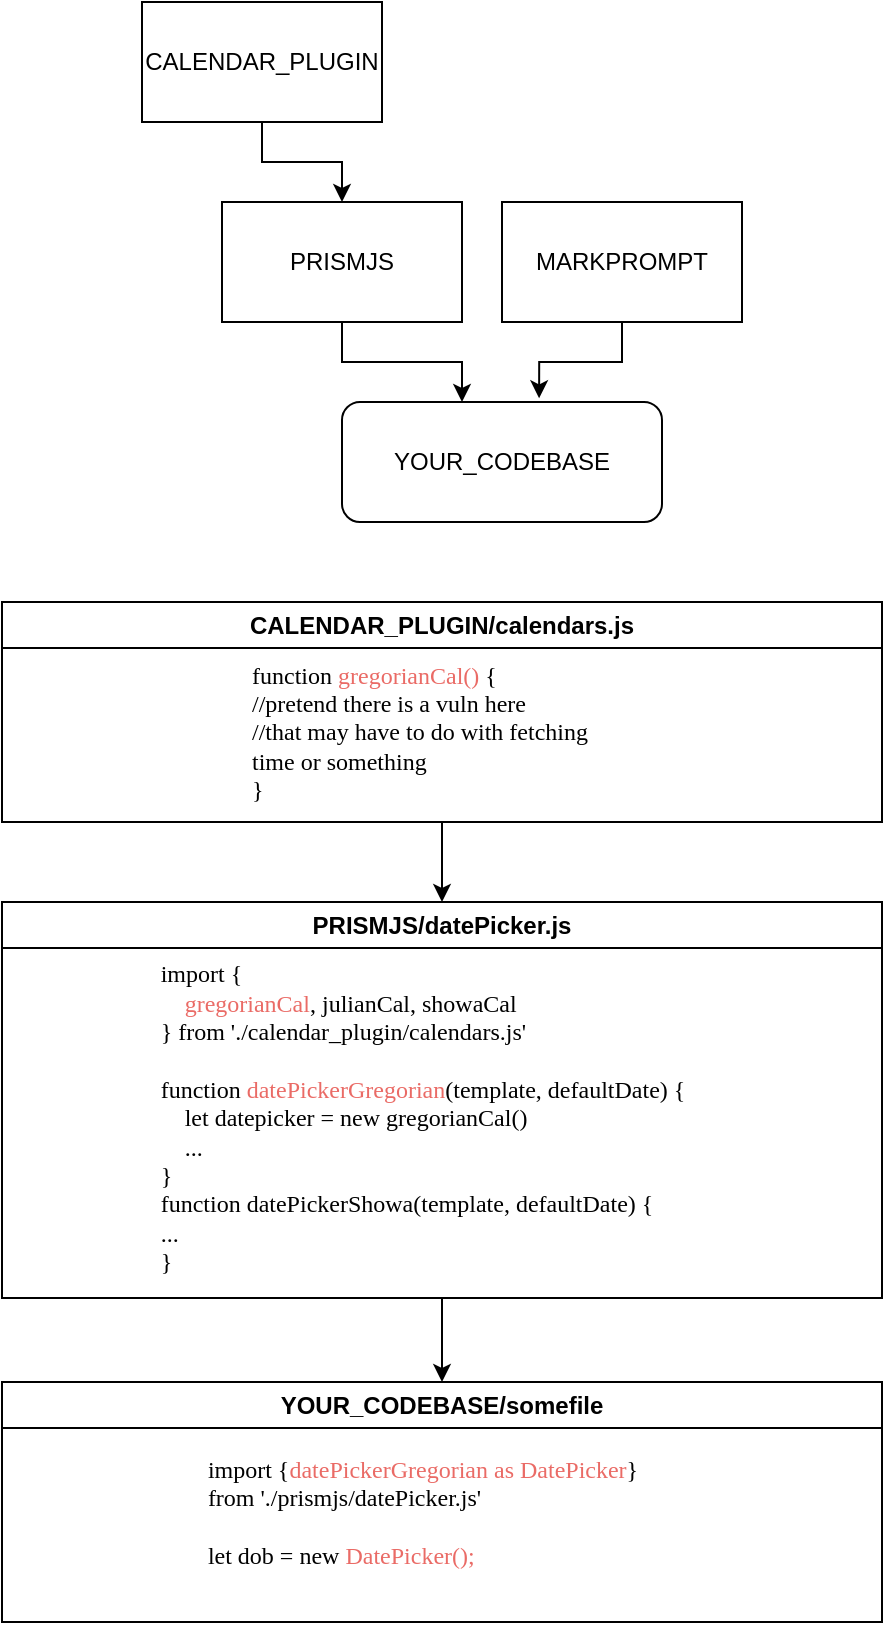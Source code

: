 <mxfile version="26.0.7">
  <diagram name="Page-1" id="7e7Qy0Uy4QWxebVYE_Hr">
    <mxGraphModel dx="749" dy="1895" grid="1" gridSize="10" guides="1" tooltips="1" connect="1" arrows="1" fold="1" page="1" pageScale="1" pageWidth="850" pageHeight="1100" math="0" shadow="0">
      <root>
        <mxCell id="0" />
        <mxCell id="1" parent="0" />
        <mxCell id="ydZdoBsocQV1AhKR7nhj-1" value="YOUR_CODEBASE" style="rounded=1;whiteSpace=wrap;html=1;" parent="1" vertex="1">
          <mxGeometry x="210" y="230" width="160" height="60" as="geometry" />
        </mxCell>
        <mxCell id="ydZdoBsocQV1AhKR7nhj-3" value="PRISMJS" style="rounded=0;whiteSpace=wrap;html=1;" parent="1" vertex="1">
          <mxGeometry x="150" y="130" width="120" height="60" as="geometry" />
        </mxCell>
        <mxCell id="ydZdoBsocQV1AhKR7nhj-7" style="edgeStyle=orthogonalEdgeStyle;rounded=0;orthogonalLoop=1;jettySize=auto;html=1;entryX=0.5;entryY=0;entryDx=0;entryDy=0;" parent="1" source="ydZdoBsocQV1AhKR7nhj-4" target="ydZdoBsocQV1AhKR7nhj-3" edge="1">
          <mxGeometry relative="1" as="geometry" />
        </mxCell>
        <mxCell id="ydZdoBsocQV1AhKR7nhj-4" value="CALENDAR_PLUGIN" style="rounded=0;whiteSpace=wrap;html=1;" parent="1" vertex="1">
          <mxGeometry x="110" y="30" width="120" height="60" as="geometry" />
        </mxCell>
        <mxCell id="ydZdoBsocQV1AhKR7nhj-5" value="MARKPROMPT" style="rounded=0;whiteSpace=wrap;html=1;" parent="1" vertex="1">
          <mxGeometry x="290" y="130" width="120" height="60" as="geometry" />
        </mxCell>
        <mxCell id="ydZdoBsocQV1AhKR7nhj-8" style="edgeStyle=orthogonalEdgeStyle;rounded=0;orthogonalLoop=1;jettySize=auto;html=1;entryX=0.375;entryY=0;entryDx=0;entryDy=0;entryPerimeter=0;" parent="1" source="ydZdoBsocQV1AhKR7nhj-3" target="ydZdoBsocQV1AhKR7nhj-1" edge="1">
          <mxGeometry relative="1" as="geometry" />
        </mxCell>
        <mxCell id="ydZdoBsocQV1AhKR7nhj-9" style="edgeStyle=orthogonalEdgeStyle;rounded=0;orthogonalLoop=1;jettySize=auto;html=1;entryX=0.616;entryY=-0.031;entryDx=0;entryDy=0;entryPerimeter=0;" parent="1" source="ydZdoBsocQV1AhKR7nhj-5" target="ydZdoBsocQV1AhKR7nhj-1" edge="1">
          <mxGeometry relative="1" as="geometry" />
        </mxCell>
        <mxCell id="CKEb2evlmsNoqantxanO-1" value="YOUR_CODEBASE/somefile" style="swimlane;whiteSpace=wrap;html=1;swimlaneFillColor=default;" parent="1" vertex="1">
          <mxGeometry x="40" y="720" width="440" height="120" as="geometry" />
        </mxCell>
        <mxCell id="CKEb2evlmsNoqantxanO-2" value="&lt;div style=&quot;text-align: left;&quot;&gt;&lt;span style=&quot;font-family: &amp;quot;Lucida Console&amp;quot;; background-color: transparent; color: light-dark(rgb(0, 0, 0), rgb(255, 255, 255));&quot;&gt;import {&lt;/span&gt;&lt;span style=&quot;font-family: &amp;quot;Lucida Console&amp;quot;; background-color: transparent;&quot;&gt;&lt;font style=&quot;color: light-dark(rgb(234, 107, 102), rgb(255, 255, 255));&quot;&gt;datePickerGregorian as DatePicker&lt;/font&gt;&lt;/span&gt;&lt;span style=&quot;font-family: &amp;quot;Lucida Console&amp;quot;; background-color: transparent; color: light-dark(rgb(0, 0, 0), rgb(255, 255, 255));&quot;&gt;}&lt;/span&gt;&lt;/div&gt;&lt;div style=&quot;text-align: left;&quot;&gt;&lt;span style=&quot;font-family: &amp;quot;Lucida Console&amp;quot;; background-color: transparent; color: light-dark(rgb(0, 0, 0), rgb(255, 255, 255));&quot;&gt;from &#39;./prismjs/datePicker.js&#39;&lt;/span&gt;&lt;/div&gt;&lt;div style=&quot;text-align: left;&quot;&gt;&lt;font face=&quot;Lucida Console&quot;&gt;&lt;br&gt;&lt;/font&gt;&lt;/div&gt;&lt;div style=&quot;text-align: left;&quot;&gt;&lt;font face=&quot;Lucida Console&quot;&gt;let dob = new &lt;font style=&quot;color: rgb(234, 107, 102);&quot;&gt;DatePicker();&lt;/font&gt;&lt;/font&gt;&lt;/div&gt;" style="text;html=1;align=center;verticalAlign=middle;resizable=0;points=[];autosize=1;strokeColor=none;fillColor=none;" parent="CKEb2evlmsNoqantxanO-1" vertex="1">
          <mxGeometry x="45" y="30" width="330" height="70" as="geometry" />
        </mxCell>
        <mxCell id="CKEb2evlmsNoqantxanO-4" value="PRISMJS/datePicker.js" style="swimlane;whiteSpace=wrap;html=1;fillColor=#FFFFFF;swimlaneFillColor=default;" parent="1" vertex="1">
          <mxGeometry x="40" y="480" width="440" height="198" as="geometry">
            <mxRectangle x="40" y="480" width="160" height="30" as="alternateBounds" />
          </mxGeometry>
        </mxCell>
        <mxCell id="CKEb2evlmsNoqantxanO-5" value="&lt;div style=&quot;text-align: left;&quot;&gt;&lt;span style=&quot;font-family: &amp;quot;Lucida Console&amp;quot;; background-color: transparent; color: light-dark(rgb(0, 0, 0), rgb(255, 255, 255));&quot;&gt;import {&lt;/span&gt;&lt;/div&gt;&lt;div style=&quot;text-align: left;&quot;&gt;&lt;span style=&quot;font-family: &amp;quot;Lucida Console&amp;quot;; background-color: transparent; color: light-dark(rgb(0, 0, 0), rgb(255, 255, 255));&quot;&gt;&amp;nbsp; &amp;nbsp; &lt;/span&gt;&lt;span style=&quot;font-family: &amp;quot;Lucida Console&amp;quot;; background-color: transparent;&quot;&gt;&lt;font style=&quot;color: light-dark(rgb(234, 107, 102), rgb(255, 255, 255));&quot;&gt;gregorianCal&lt;/font&gt;&lt;/span&gt;&lt;span style=&quot;font-family: &amp;quot;Lucida Console&amp;quot;; background-color: transparent; color: light-dark(rgb(0, 0, 0), rgb(255, 255, 255));&quot;&gt;, julianCal, showaCal&lt;/span&gt;&lt;/div&gt;&lt;div style=&quot;text-align: left;&quot;&gt;&lt;span style=&quot;font-family: &amp;quot;Lucida Console&amp;quot;; background-color: transparent; color: light-dark(rgb(0, 0, 0), rgb(255, 255, 255));&quot;&gt;}&amp;nbsp;&lt;/span&gt;&lt;span style=&quot;background-color: transparent; color: light-dark(rgb(0, 0, 0), rgb(255, 255, 255)); font-family: &amp;quot;Lucida Console&amp;quot;;&quot;&gt;from &#39;./calendar_plugin/calendars.js&#39;&lt;/span&gt;&lt;/div&gt;&lt;div style=&quot;text-align: left;&quot;&gt;&lt;font face=&quot;Lucida Console&quot;&gt;&lt;br&gt;&lt;/font&gt;&lt;/div&gt;&lt;div style=&quot;text-align: left;&quot;&gt;&lt;font face=&quot;Lucida Console&quot;&gt;function &lt;font style=&quot;color: rgb(234, 107, 102);&quot;&gt;datePickerGregorian&lt;/font&gt;(template, defaultDate) {&lt;/font&gt;&lt;/div&gt;&lt;div style=&quot;text-align: left;&quot;&gt;&lt;font face=&quot;Lucida Console&quot;&gt;&amp;nbsp; &amp;nbsp; let datepicker = new gregorianCal()&amp;nbsp;&lt;/font&gt;&lt;/div&gt;&lt;div style=&quot;text-align: left;&quot;&gt;&lt;font face=&quot;Lucida Console&quot;&gt;&amp;nbsp; &amp;nbsp; ...&lt;/font&gt;&lt;/div&gt;&lt;div style=&quot;text-align: left;&quot;&gt;&lt;span style=&quot;font-family: &amp;quot;Lucida Console&amp;quot;; background-color: transparent; color: light-dark(rgb(0, 0, 0), rgb(255, 255, 255));&quot;&gt;}&lt;/span&gt;&lt;/div&gt;&lt;div style=&quot;text-align: left;&quot;&gt;&lt;font face=&quot;Lucida Console&quot;&gt;function datePickerShowa(template, defaultDate) {&lt;/font&gt;&lt;/div&gt;&lt;div style=&quot;text-align: left;&quot;&gt;&lt;font face=&quot;Lucida Console&quot;&gt;...&lt;/font&gt;&lt;/div&gt;&lt;div style=&quot;text-align: left;&quot;&gt;&lt;font face=&quot;Lucida Console&quot;&gt;}&lt;/font&gt;&lt;/div&gt;" style="text;html=1;align=center;verticalAlign=middle;resizable=0;points=[];autosize=1;strokeColor=none;fillColor=none;" parent="CKEb2evlmsNoqantxanO-4" vertex="1">
          <mxGeometry x="5" y="18" width="410" height="180" as="geometry" />
        </mxCell>
        <mxCell id="CKEb2evlmsNoqantxanO-6" style="edgeStyle=orthogonalEdgeStyle;rounded=0;orthogonalLoop=1;jettySize=auto;html=1;entryX=0.5;entryY=0;entryDx=0;entryDy=0;exitX=0.5;exitY=1;exitDx=0;exitDy=0;" parent="1" source="CKEb2evlmsNoqantxanO-4" target="CKEb2evlmsNoqantxanO-1" edge="1">
          <mxGeometry relative="1" as="geometry" />
        </mxCell>
        <mxCell id="CKEb2evlmsNoqantxanO-9" style="edgeStyle=orthogonalEdgeStyle;rounded=0;orthogonalLoop=1;jettySize=auto;html=1;" parent="1" source="CKEb2evlmsNoqantxanO-7" target="CKEb2evlmsNoqantxanO-4" edge="1">
          <mxGeometry relative="1" as="geometry" />
        </mxCell>
        <mxCell id="CKEb2evlmsNoqantxanO-7" value="CALENDAR_PLUGIN/calendars.js" style="swimlane;whiteSpace=wrap;html=1;swimlaneFillColor=default;" parent="1" vertex="1">
          <mxGeometry x="40" y="330" width="440" height="110" as="geometry" />
        </mxCell>
        <mxCell id="CKEb2evlmsNoqantxanO-8" value="&lt;div style=&quot;text-align: left;&quot;&gt;&lt;font face=&quot;Lucida Console&quot;&gt;function &lt;font style=&quot;color: rgb(234, 107, 102);&quot;&gt;gregorianCal()&lt;/font&gt; {&lt;/font&gt;&lt;/div&gt;&lt;div style=&quot;text-align: left;&quot;&gt;&lt;font face=&quot;Lucida Console&quot;&gt;//pretend there is a vuln here&amp;nbsp;&lt;/font&gt;&lt;/div&gt;&lt;div style=&quot;text-align: left;&quot;&gt;&lt;font face=&quot;Lucida Console&quot;&gt;//that may have to do with fetching&amp;nbsp;&lt;/font&gt;&lt;/div&gt;&lt;div style=&quot;text-align: left;&quot;&gt;&lt;font face=&quot;Lucida Console&quot;&gt;time or something&lt;/font&gt;&lt;/div&gt;&lt;div style=&quot;text-align: left;&quot;&gt;&lt;font face=&quot;Lucida Console&quot;&gt;}&lt;/font&gt;&lt;/div&gt;" style="text;html=1;align=center;verticalAlign=middle;resizable=0;points=[];autosize=1;strokeColor=none;fillColor=none;" parent="CKEb2evlmsNoqantxanO-7" vertex="1">
          <mxGeometry x="70" y="20" width="280" height="90" as="geometry" />
        </mxCell>
      </root>
    </mxGraphModel>
  </diagram>
</mxfile>
